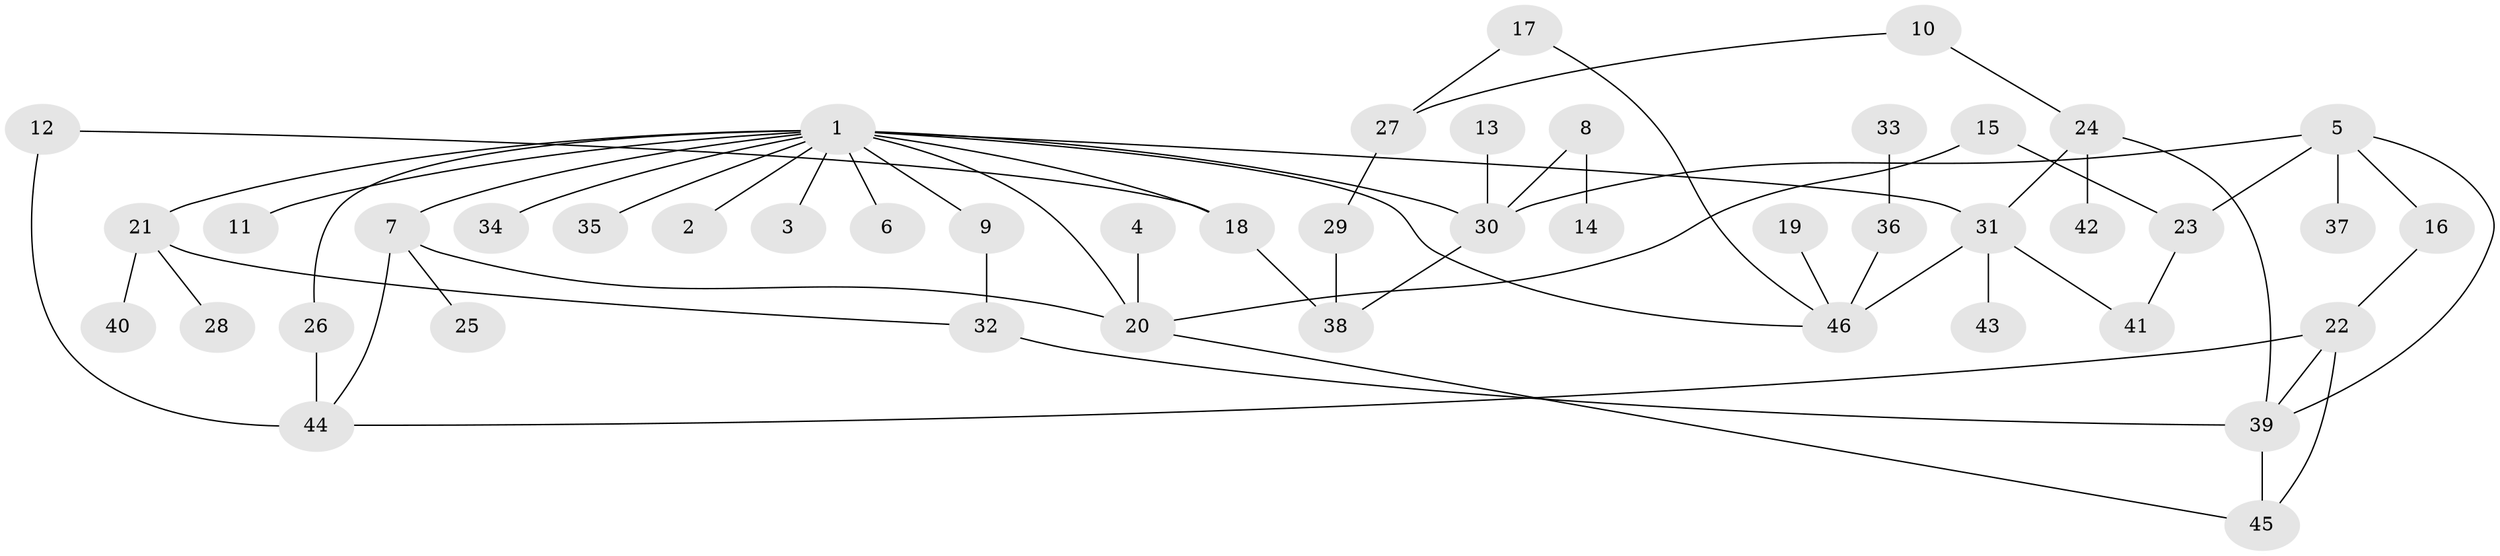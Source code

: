 // original degree distribution, {8: 0.010869565217391304, 4: 0.09782608695652174, 6: 0.010869565217391304, 5: 0.043478260869565216, 2: 0.25, 7: 0.010869565217391304, 1: 0.33695652173913043, 3: 0.2391304347826087}
// Generated by graph-tools (version 1.1) at 2025/25/03/09/25 03:25:28]
// undirected, 46 vertices, 61 edges
graph export_dot {
graph [start="1"]
  node [color=gray90,style=filled];
  1;
  2;
  3;
  4;
  5;
  6;
  7;
  8;
  9;
  10;
  11;
  12;
  13;
  14;
  15;
  16;
  17;
  18;
  19;
  20;
  21;
  22;
  23;
  24;
  25;
  26;
  27;
  28;
  29;
  30;
  31;
  32;
  33;
  34;
  35;
  36;
  37;
  38;
  39;
  40;
  41;
  42;
  43;
  44;
  45;
  46;
  1 -- 2 [weight=1.0];
  1 -- 3 [weight=1.0];
  1 -- 6 [weight=1.0];
  1 -- 7 [weight=1.0];
  1 -- 9 [weight=1.0];
  1 -- 11 [weight=1.0];
  1 -- 18 [weight=1.0];
  1 -- 20 [weight=1.0];
  1 -- 21 [weight=1.0];
  1 -- 26 [weight=1.0];
  1 -- 30 [weight=2.0];
  1 -- 31 [weight=1.0];
  1 -- 34 [weight=1.0];
  1 -- 35 [weight=1.0];
  1 -- 46 [weight=1.0];
  4 -- 20 [weight=1.0];
  5 -- 16 [weight=1.0];
  5 -- 23 [weight=1.0];
  5 -- 30 [weight=1.0];
  5 -- 37 [weight=1.0];
  5 -- 39 [weight=1.0];
  7 -- 20 [weight=1.0];
  7 -- 25 [weight=1.0];
  7 -- 44 [weight=1.0];
  8 -- 14 [weight=1.0];
  8 -- 30 [weight=1.0];
  9 -- 32 [weight=1.0];
  10 -- 24 [weight=1.0];
  10 -- 27 [weight=1.0];
  12 -- 18 [weight=1.0];
  12 -- 44 [weight=2.0];
  13 -- 30 [weight=1.0];
  15 -- 20 [weight=1.0];
  15 -- 23 [weight=1.0];
  16 -- 22 [weight=1.0];
  17 -- 27 [weight=1.0];
  17 -- 46 [weight=1.0];
  18 -- 38 [weight=1.0];
  19 -- 46 [weight=1.0];
  20 -- 45 [weight=1.0];
  21 -- 28 [weight=1.0];
  21 -- 32 [weight=1.0];
  21 -- 40 [weight=1.0];
  22 -- 39 [weight=1.0];
  22 -- 44 [weight=1.0];
  22 -- 45 [weight=1.0];
  23 -- 41 [weight=1.0];
  24 -- 31 [weight=1.0];
  24 -- 39 [weight=1.0];
  24 -- 42 [weight=1.0];
  26 -- 44 [weight=1.0];
  27 -- 29 [weight=1.0];
  29 -- 38 [weight=1.0];
  30 -- 38 [weight=1.0];
  31 -- 41 [weight=1.0];
  31 -- 43 [weight=1.0];
  31 -- 46 [weight=2.0];
  32 -- 39 [weight=1.0];
  33 -- 36 [weight=1.0];
  36 -- 46 [weight=1.0];
  39 -- 45 [weight=1.0];
}
